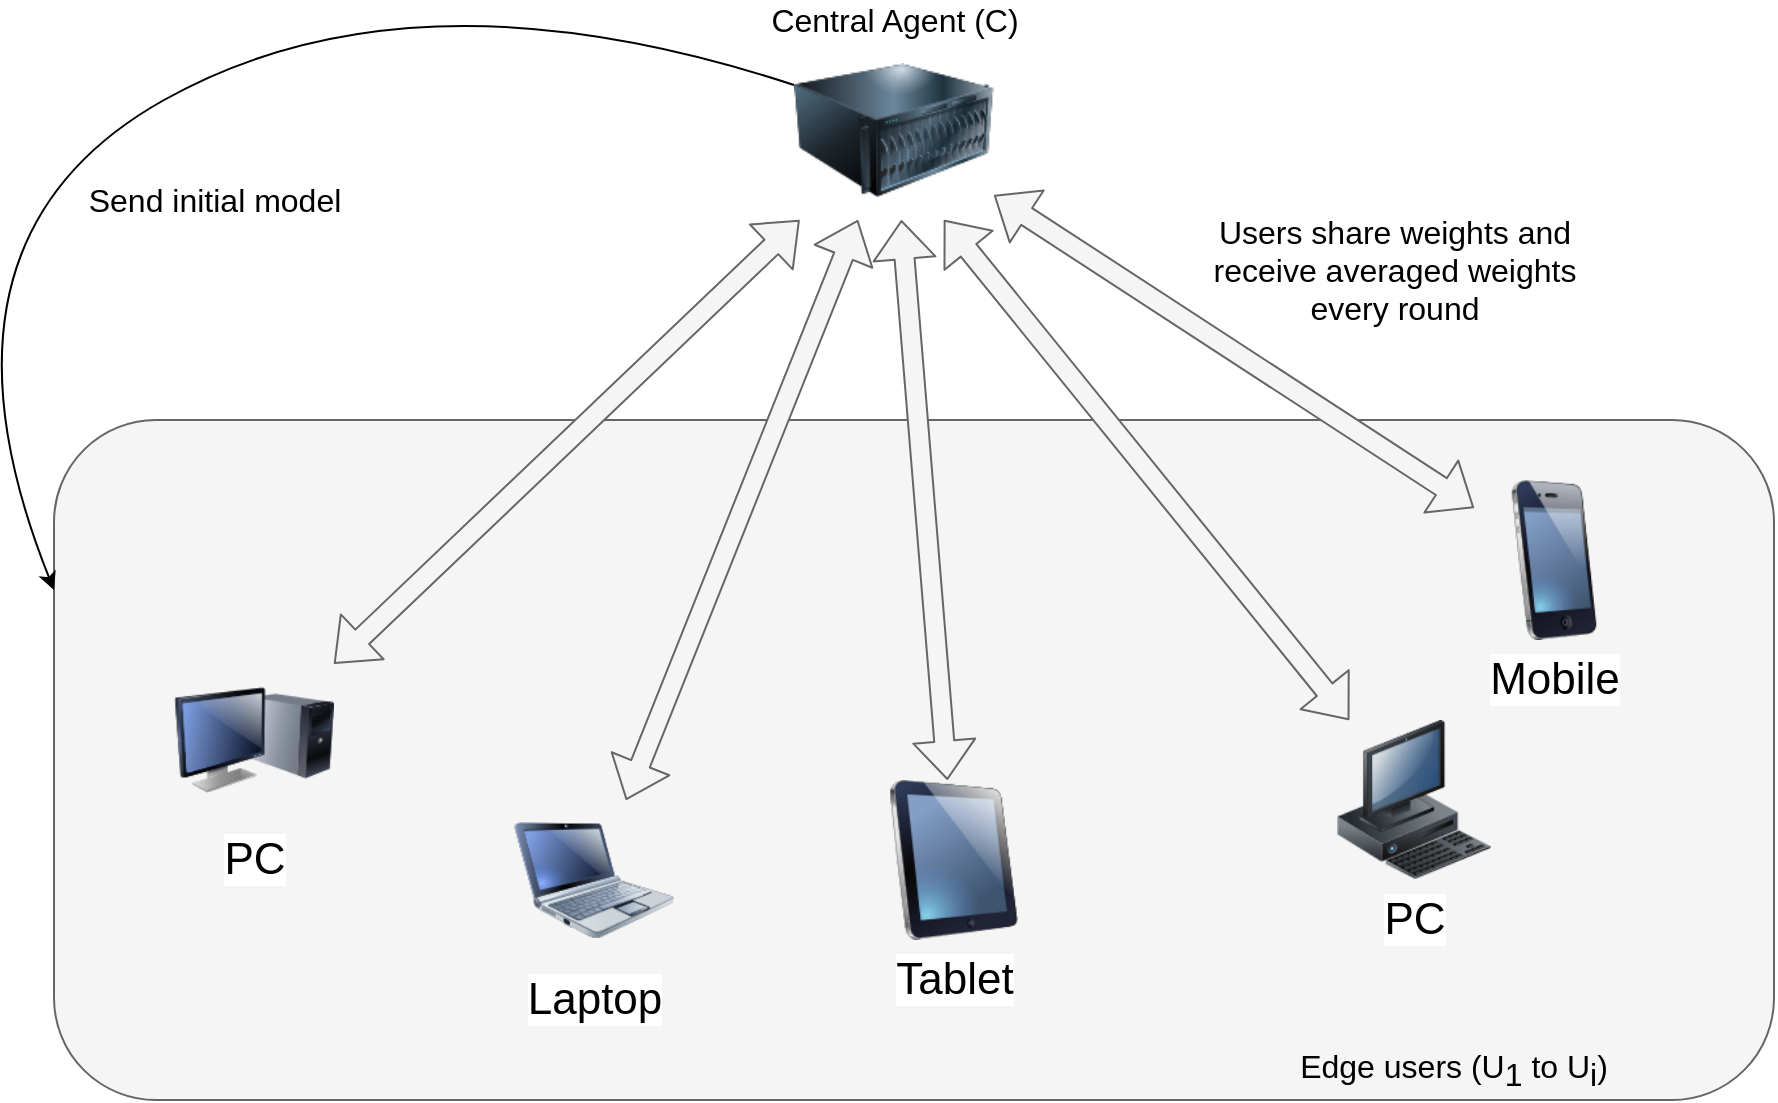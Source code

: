 <mxfile version="12.8.1" type="device"><diagram name="Page-1" id="55a83fd1-7818-8e21-69c5-c3457e3827bb"><mxGraphModel dx="1024" dy="566" grid="1" gridSize="10" guides="1" tooltips="1" connect="1" arrows="1" fold="1" page="1" pageScale="1" pageWidth="1100" pageHeight="850" background="#ffffff" math="0" shadow="0"><root><mxCell id="0"/><mxCell id="1" parent="0"/><mxCell id="cZf2piy0VpXRU6fvubJX-1" value="" style="rounded=1;whiteSpace=wrap;html=1;fillColor=#f5f5f5;strokeColor=#666666;fontColor=#333333;" vertex="1" parent="1"><mxGeometry x="90" y="520" width="860" height="340" as="geometry"/></mxCell><mxCell id="69ecfefc5c41e42c-4" value="Tablet" style="image;html=1;labelBackgroundColor=#ffffff;image=img/lib/clip_art/computers/iPad_128x128.png;rounded=1;shadow=0;comic=0;strokeWidth=2;fontSize=22" parent="1" vertex="1"><mxGeometry x="500" y="700" width="80" height="80" as="geometry"/></mxCell><mxCell id="69ecfefc5c41e42c-5" value="PC" style="image;html=1;labelBackgroundColor=#ffffff;image=img/lib/clip_art/computers/Monitor_Tower_128x128.png;rounded=1;shadow=0;comic=0;strokeWidth=2;fontSize=22" parent="1" vertex="1"><mxGeometry x="150" y="640" width="80" height="80" as="geometry"/></mxCell><mxCell id="69ecfefc5c41e42c-7" value="PC" style="image;html=1;labelBackgroundColor=#ffffff;image=img/lib/clip_art/computers/Workstation_128x128.png;rounded=1;shadow=0;comic=0;strokeWidth=2;fontSize=22" parent="1" vertex="1"><mxGeometry x="730" y="670" width="80" height="80" as="geometry"/></mxCell><mxCell id="69ecfefc5c41e42c-8" value="Mobile" style="image;html=1;labelBackgroundColor=#ffffff;image=img/lib/clip_art/telecommunication/iPhone_128x128.png;rounded=1;shadow=0;comic=0;strokeWidth=2;fontSize=22" parent="1" vertex="1"><mxGeometry x="800" y="550" width="80" height="80" as="geometry"/></mxCell><mxCell id="69ecfefc5c41e42c-10" value="Laptop" style="image;html=1;labelBackgroundColor=#ffffff;image=img/lib/clip_art/computers/Netbook_128x128.png;rounded=1;shadow=0;comic=0;strokeWidth=2;fontSize=22" parent="1" vertex="1"><mxGeometry x="320" y="710" width="80" height="80" as="geometry"/></mxCell><mxCell id="cZf2piy0VpXRU6fvubJX-2" value="Edge users (U&lt;sub style=&quot;font-size: 16px&quot;&gt;1 &lt;/sub&gt;to U&lt;sub style=&quot;font-size: 16px&quot;&gt;i&lt;/sub&gt;)" style="text;html=1;strokeColor=none;fillColor=none;align=center;verticalAlign=middle;whiteSpace=wrap;rounded=0;fontSize=16;" vertex="1" parent="1"><mxGeometry x="660" y="830" width="260" height="30" as="geometry"/></mxCell><mxCell id="cZf2piy0VpXRU6fvubJX-5" value="" style="image;html=1;labelBackgroundColor=#ffffff;image=img/lib/clip_art/computers/Server_128x128.png;rounded=1;" vertex="1" parent="1"><mxGeometry x="460" y="330" width="100" height="90" as="geometry"/></mxCell><mxCell id="cZf2piy0VpXRU6fvubJX-6" value="" style="shape=flexArrow;endArrow=classic;startArrow=classic;html=1;fillColor=#f5f5f5;strokeColor=#666666;" edge="1" parent="1" source="69ecfefc5c41e42c-5" target="cZf2piy0VpXRU6fvubJX-5"><mxGeometry width="50" height="50" relative="1" as="geometry"><mxPoint x="335" y="500" as="sourcePoint"/><mxPoint x="385" y="450" as="targetPoint"/></mxGeometry></mxCell><mxCell id="cZf2piy0VpXRU6fvubJX-9" value="" style="shape=flexArrow;endArrow=classic;startArrow=classic;html=1;fillColor=#f5f5f5;strokeColor=#666666;" edge="1" parent="1" source="69ecfefc5c41e42c-10" target="cZf2piy0VpXRU6fvubJX-5"><mxGeometry width="50" height="50" relative="1" as="geometry"><mxPoint x="360" y="710" as="sourcePoint"/><mxPoint x="510" y="420" as="targetPoint"/></mxGeometry></mxCell><mxCell id="cZf2piy0VpXRU6fvubJX-10" value="" style="shape=flexArrow;endArrow=classic;startArrow=classic;html=1;fillColor=#f5f5f5;strokeColor=#666666;" edge="1" parent="1" source="69ecfefc5c41e42c-4" target="cZf2piy0VpXRU6fvubJX-5"><mxGeometry width="50" height="50" relative="1" as="geometry"><mxPoint x="370" y="720" as="sourcePoint"/><mxPoint x="520" y="430" as="targetPoint"/></mxGeometry></mxCell><mxCell id="cZf2piy0VpXRU6fvubJX-11" value="" style="shape=flexArrow;endArrow=classic;startArrow=classic;html=1;fillColor=#f5f5f5;strokeColor=#666666;entryX=0.75;entryY=1;entryDx=0;entryDy=0;" edge="1" parent="1" source="69ecfefc5c41e42c-7" target="cZf2piy0VpXRU6fvubJX-5"><mxGeometry width="50" height="50" relative="1" as="geometry"><mxPoint x="546.712" y="710" as="sourcePoint"/><mxPoint x="523.699" y="430" as="targetPoint"/></mxGeometry></mxCell><mxCell id="cZf2piy0VpXRU6fvubJX-12" value="" style="shape=flexArrow;endArrow=classic;startArrow=classic;html=1;fillColor=#f5f5f5;strokeColor=#666666;" edge="1" parent="1" source="69ecfefc5c41e42c-8" target="cZf2piy0VpXRU6fvubJX-5"><mxGeometry width="50" height="50" relative="1" as="geometry"><mxPoint x="748.955" y="680" as="sourcePoint"/><mxPoint x="554.925" y="430" as="targetPoint"/></mxGeometry></mxCell><mxCell id="cZf2piy0VpXRU6fvubJX-13" value="&lt;font style=&quot;font-size: 16px&quot;&gt;Central Agent (C)&lt;br&gt;&lt;/font&gt;" style="text;html=1;align=center;verticalAlign=middle;resizable=0;points=[];autosize=1;" vertex="1" parent="1"><mxGeometry x="440" y="310" width="140" height="20" as="geometry"/></mxCell><mxCell id="cZf2piy0VpXRU6fvubJX-18" value="" style="curved=1;endArrow=classic;html=1;shadow=0;fillColor=#ffffff;fontSize=16;entryX=0;entryY=0.25;entryDx=0;entryDy=0;exitX=0;exitY=0.25;exitDx=0;exitDy=0;" edge="1" parent="1" source="cZf2piy0VpXRU6fvubJX-5" target="cZf2piy0VpXRU6fvubJX-1"><mxGeometry width="50" height="50" relative="1" as="geometry"><mxPoint x="530" y="590" as="sourcePoint"/><mxPoint x="580" y="540" as="targetPoint"/><Array as="points"><mxPoint x="270" y="290"/><mxPoint x="20" y="430"/></Array></mxGeometry></mxCell><mxCell id="cZf2piy0VpXRU6fvubJX-20" value="Send initial model" style="text;html=1;align=center;verticalAlign=middle;resizable=0;points=[];autosize=1;fontSize=16;" vertex="1" parent="1"><mxGeometry x="100" y="400" width="140" height="20" as="geometry"/></mxCell><mxCell id="cZf2piy0VpXRU6fvubJX-21" value="Users share weights and &lt;br&gt;receive averaged weights &lt;br&gt;every round" style="text;html=1;align=center;verticalAlign=middle;resizable=0;points=[];autosize=1;fontSize=16;" vertex="1" parent="1"><mxGeometry x="660" y="415" width="200" height="60" as="geometry"/></mxCell></root></mxGraphModel></diagram></mxfile>